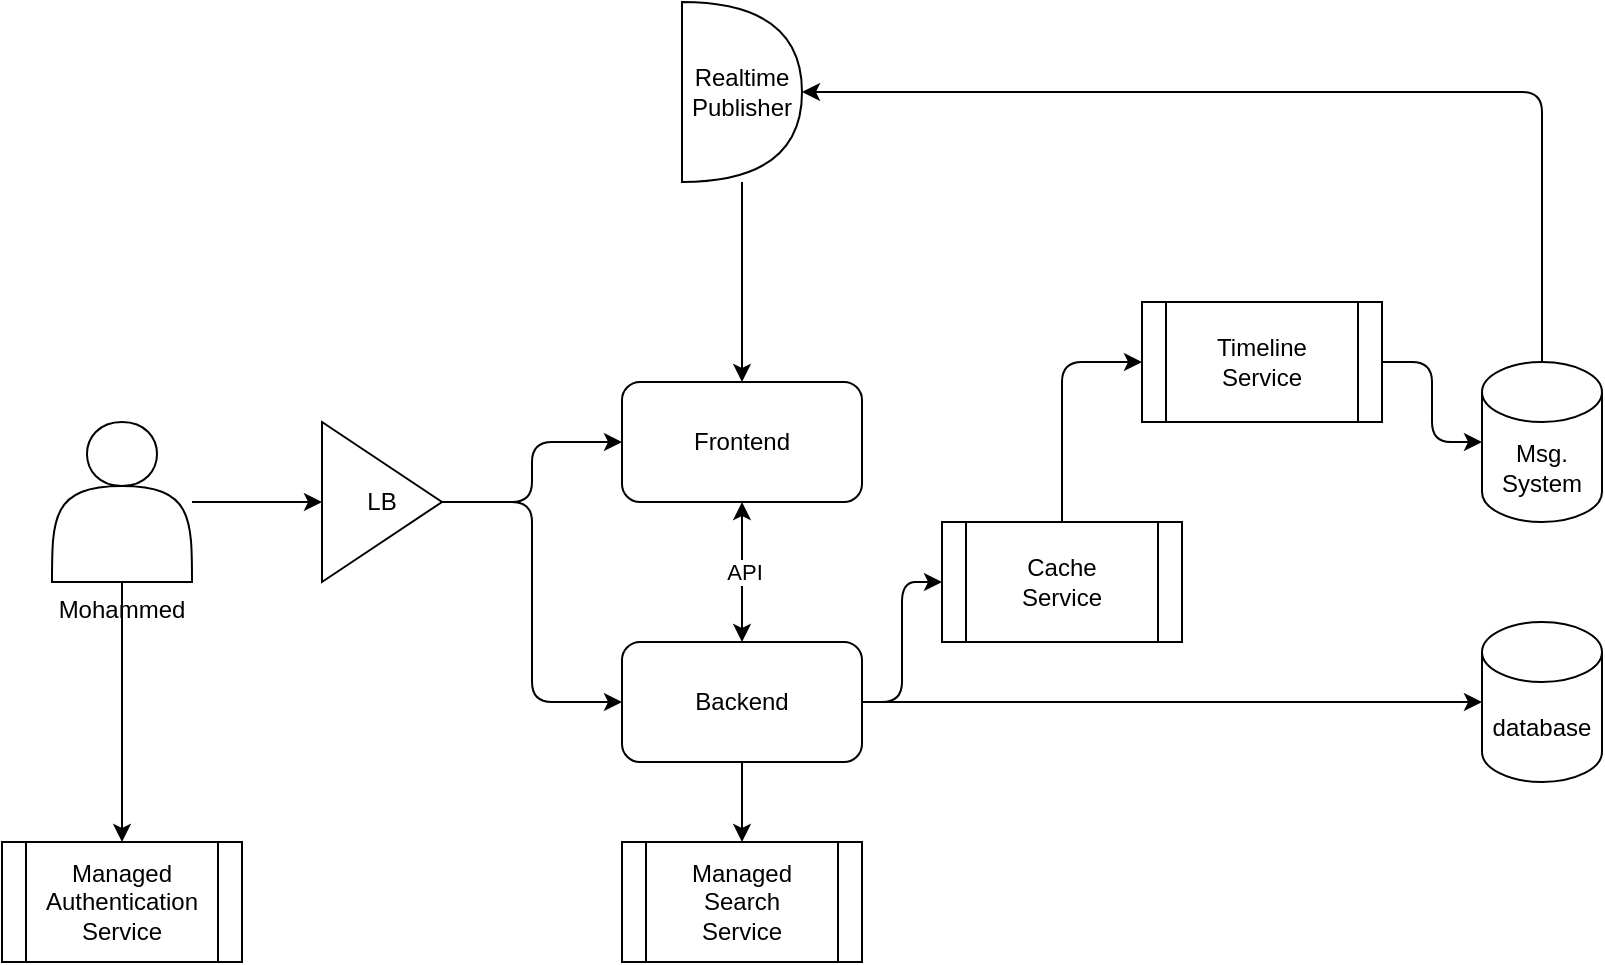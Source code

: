 <mxfile>
    <diagram id="iI-yEvPCxu2ceRq58ZiJ" name="concept">
        <mxGraphModel dx="840" dy="780" grid="1" gridSize="10" guides="1" tooltips="1" connect="1" arrows="1" fold="1" page="1" pageScale="1" pageWidth="850" pageHeight="1100" math="0" shadow="0">
            <root>
                <mxCell id="0"/>
                <mxCell id="1" parent="0"/>
                <mxCell id="8" style="edgeStyle=none;html=1;" parent="1" source="2" target="7" edge="1">
                    <mxGeometry relative="1" as="geometry"/>
                </mxCell>
                <mxCell id="20" style="edgeStyle=orthogonalEdgeStyle;html=1;startArrow=none;startFill=0;" parent="1" source="2" target="19" edge="1">
                    <mxGeometry relative="1" as="geometry"/>
                </mxCell>
                <mxCell id="2" value="Mohammed" style="shape=actor;whiteSpace=wrap;html=1;labelPosition=center;verticalLabelPosition=bottom;align=center;verticalAlign=top;" parent="1" vertex="1">
                    <mxGeometry x="25" y="460" width="70" height="80" as="geometry"/>
                </mxCell>
                <mxCell id="14" style="edgeStyle=orthogonalEdgeStyle;html=1;startArrow=classic;startFill=1;" parent="1" source="3" target="4" edge="1">
                    <mxGeometry relative="1" as="geometry"/>
                </mxCell>
                <mxCell id="15" value="API" style="edgeLabel;html=1;align=center;verticalAlign=middle;resizable=0;points=[];" parent="14" vertex="1" connectable="0">
                    <mxGeometry y="1" relative="1" as="geometry">
                        <mxPoint as="offset"/>
                    </mxGeometry>
                </mxCell>
                <mxCell id="3" value="Frontend" style="rounded=1;whiteSpace=wrap;html=1;" parent="1" vertex="1">
                    <mxGeometry x="310" y="440" width="120" height="60" as="geometry"/>
                </mxCell>
                <mxCell id="11" style="edgeStyle=orthogonalEdgeStyle;html=1;entryX=0;entryY=0.5;entryDx=0;entryDy=0;entryPerimeter=0;" parent="1" source="4" target="5" edge="1">
                    <mxGeometry relative="1" as="geometry"/>
                </mxCell>
                <mxCell id="21" style="edgeStyle=orthogonalEdgeStyle;html=1;startArrow=none;startFill=0;" parent="1" source="4" target="18" edge="1">
                    <mxGeometry relative="1" as="geometry"/>
                </mxCell>
                <mxCell id="26" style="edgeStyle=orthogonalEdgeStyle;html=1;entryX=0;entryY=0.5;entryDx=0;entryDy=0;startArrow=none;startFill=0;" parent="1" source="4" target="23" edge="1">
                    <mxGeometry relative="1" as="geometry"/>
                </mxCell>
                <mxCell id="4" value="Backend" style="rounded=1;whiteSpace=wrap;html=1;" parent="1" vertex="1">
                    <mxGeometry x="310" y="570" width="120" height="60" as="geometry"/>
                </mxCell>
                <mxCell id="5" value="database" style="shape=cylinder3;whiteSpace=wrap;html=1;boundedLbl=1;backgroundOutline=1;size=15;" parent="1" vertex="1">
                    <mxGeometry x="740" y="560" width="60" height="80" as="geometry"/>
                </mxCell>
                <mxCell id="17" style="edgeStyle=orthogonalEdgeStyle;html=1;entryX=1;entryY=0.5;entryDx=0;entryDy=0;entryPerimeter=0;startArrow=none;startFill=0;" parent="1" source="6" target="13" edge="1">
                    <mxGeometry relative="1" as="geometry">
                        <Array as="points">
                            <mxPoint x="770" y="295"/>
                        </Array>
                    </mxGeometry>
                </mxCell>
                <mxCell id="6" value="Msg. System" style="shape=cylinder3;whiteSpace=wrap;html=1;boundedLbl=1;backgroundOutline=1;size=15;" parent="1" vertex="1">
                    <mxGeometry x="740" y="430" width="60" height="80" as="geometry"/>
                </mxCell>
                <mxCell id="9" style="edgeStyle=orthogonalEdgeStyle;html=1;entryX=0;entryY=0.5;entryDx=0;entryDy=0;" parent="1" source="7" target="3" edge="1">
                    <mxGeometry relative="1" as="geometry"/>
                </mxCell>
                <mxCell id="10" style="edgeStyle=orthogonalEdgeStyle;html=1;entryX=0;entryY=0.5;entryDx=0;entryDy=0;" parent="1" source="7" target="4" edge="1">
                    <mxGeometry relative="1" as="geometry"/>
                </mxCell>
                <mxCell id="7" value="LB" style="triangle;whiteSpace=wrap;html=1;" parent="1" vertex="1">
                    <mxGeometry x="160" y="460" width="60" height="80" as="geometry"/>
                </mxCell>
                <mxCell id="16" style="edgeStyle=orthogonalEdgeStyle;html=1;startArrow=none;startFill=0;" parent="1" source="13" target="3" edge="1">
                    <mxGeometry relative="1" as="geometry"/>
                </mxCell>
                <mxCell id="13" value="Realtime&lt;br&gt;Publisher" style="shape=or;whiteSpace=wrap;html=1;" parent="1" vertex="1">
                    <mxGeometry x="340" y="250" width="60" height="90" as="geometry"/>
                </mxCell>
                <mxCell id="18" value="Managed&lt;br&gt;Search&lt;br&gt;Service" style="shape=process;whiteSpace=wrap;html=1;backgroundOutline=1;" parent="1" vertex="1">
                    <mxGeometry x="310" y="670" width="120" height="60" as="geometry"/>
                </mxCell>
                <mxCell id="19" value="Managed&lt;br&gt;Authentication&lt;br&gt;Service" style="shape=process;whiteSpace=wrap;html=1;backgroundOutline=1;" parent="1" vertex="1">
                    <mxGeometry y="670" width="120" height="60" as="geometry"/>
                </mxCell>
                <mxCell id="25" style="edgeStyle=orthogonalEdgeStyle;html=1;entryX=0;entryY=0.5;entryDx=0;entryDy=0;entryPerimeter=0;startArrow=none;startFill=0;" parent="1" source="22" target="6" edge="1">
                    <mxGeometry relative="1" as="geometry"/>
                </mxCell>
                <mxCell id="22" value="Timeline&lt;br&gt;Service" style="shape=process;whiteSpace=wrap;html=1;backgroundOutline=1;" parent="1" vertex="1">
                    <mxGeometry x="570" y="400" width="120" height="60" as="geometry"/>
                </mxCell>
                <mxCell id="27" style="edgeStyle=orthogonalEdgeStyle;html=1;entryX=0;entryY=0.5;entryDx=0;entryDy=0;startArrow=none;startFill=0;" parent="1" source="23" target="22" edge="1">
                    <mxGeometry relative="1" as="geometry"/>
                </mxCell>
                <mxCell id="23" value="Cache&lt;br&gt;Service" style="shape=process;whiteSpace=wrap;html=1;backgroundOutline=1;" parent="1" vertex="1">
                    <mxGeometry x="470" y="510" width="120" height="60" as="geometry"/>
                </mxCell>
            </root>
        </mxGraphModel>
    </diagram>
    <diagram id="5gS0JHc-x2ZCdSQ83FZz" name="logical">
        <mxGraphModel dx="1086" dy="758" grid="1" gridSize="10" guides="1" tooltips="1" connect="1" arrows="1" fold="1" page="1" pageScale="1" pageWidth="850" pageHeight="1100" math="0" shadow="0">
            <root>
                <mxCell id="0"/>
                <mxCell id="1" parent="0"/>
            </root>
        </mxGraphModel>
    </diagram>
    <diagram id="7fldtWpwA8W3_HEbiBNo" name="repo">
        <mxGraphModel dx="840" dy="780" grid="1" gridSize="10" guides="1" tooltips="1" connect="1" arrows="1" fold="1" page="1" pageScale="1" pageWidth="850" pageHeight="1100" math="0" shadow="0">
            <root>
                <mxCell id="0"/>
                <mxCell id="1" parent="0"/>
                <mxCell id="jT-_bFKavhLru8qwkIJs-2" value="Snyk" style="shape=image;verticalLabelPosition=bottom;labelBackgroundColor=default;verticalAlign=top;aspect=fixed;imageAspect=0;image=https://res.cloudinary.com/snyk/image/upload/v1537345891/press-kit/brand/avatar-transparent.png;fontSize=14;" vertex="1" parent="1">
                    <mxGeometry x="490" y="277.5" width="150" height="150" as="geometry"/>
                </mxCell>
                <mxCell id="jT-_bFKavhLru8qwkIJs-3" value="GitHub&#10;Repo" style="shape=image;verticalLabelPosition=bottom;labelBackgroundColor=default;verticalAlign=top;aspect=fixed;imageAspect=0;image=https://cdn-icons-png.flaticon.com/512/25/25231.png;fontSize=14;" vertex="1" parent="1">
                    <mxGeometry x="260" y="342.5" width="85" height="85" as="geometry"/>
                </mxCell>
            </root>
        </mxGraphModel>
    </diagram>
</mxfile>